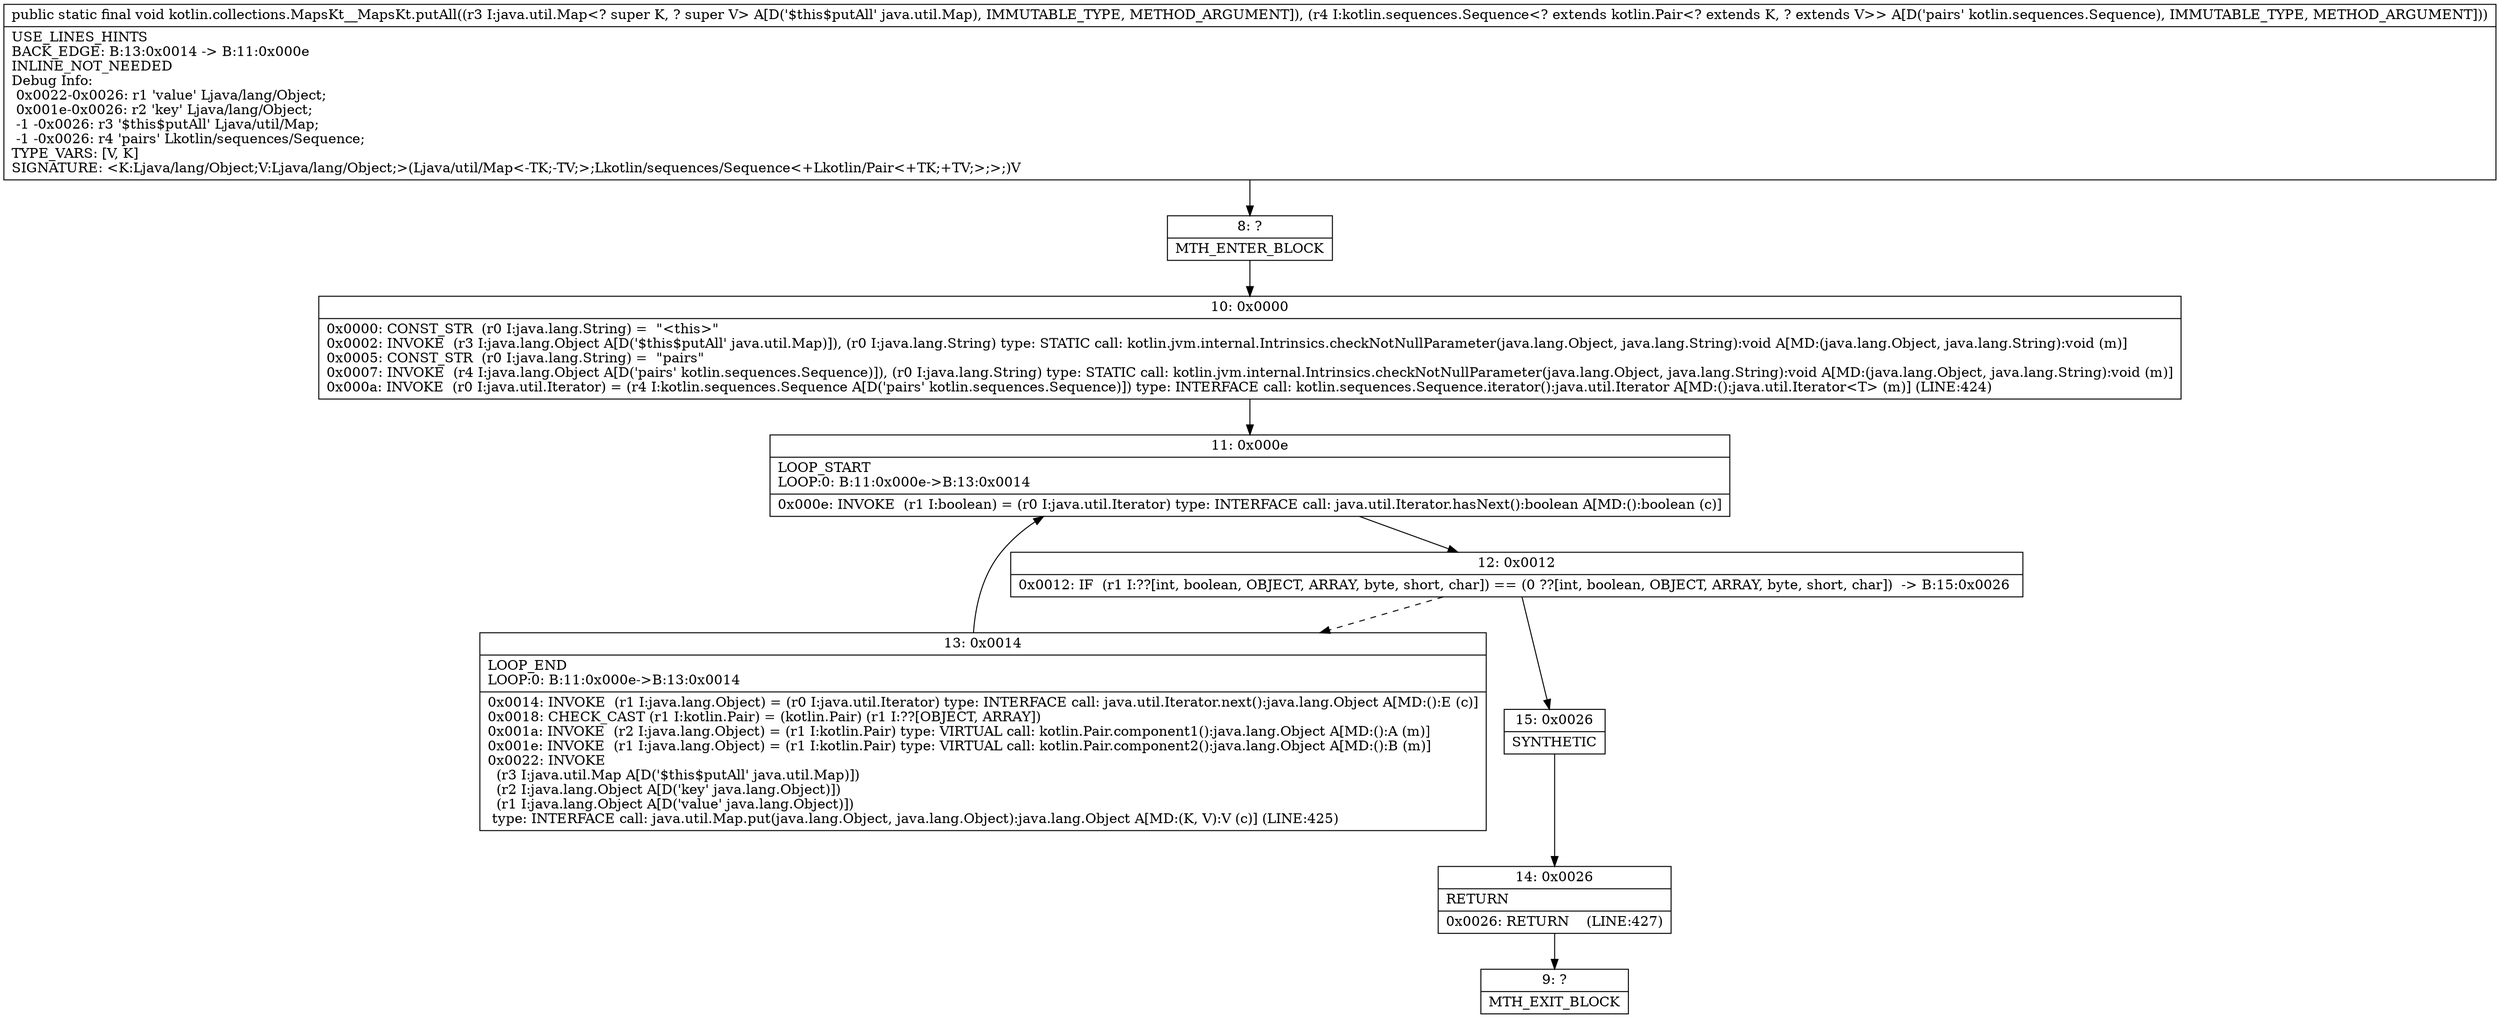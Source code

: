 digraph "CFG forkotlin.collections.MapsKt__MapsKt.putAll(Ljava\/util\/Map;Lkotlin\/sequences\/Sequence;)V" {
Node_8 [shape=record,label="{8\:\ ?|MTH_ENTER_BLOCK\l}"];
Node_10 [shape=record,label="{10\:\ 0x0000|0x0000: CONST_STR  (r0 I:java.lang.String) =  \"\<this\>\" \l0x0002: INVOKE  (r3 I:java.lang.Object A[D('$this$putAll' java.util.Map)]), (r0 I:java.lang.String) type: STATIC call: kotlin.jvm.internal.Intrinsics.checkNotNullParameter(java.lang.Object, java.lang.String):void A[MD:(java.lang.Object, java.lang.String):void (m)]\l0x0005: CONST_STR  (r0 I:java.lang.String) =  \"pairs\" \l0x0007: INVOKE  (r4 I:java.lang.Object A[D('pairs' kotlin.sequences.Sequence)]), (r0 I:java.lang.String) type: STATIC call: kotlin.jvm.internal.Intrinsics.checkNotNullParameter(java.lang.Object, java.lang.String):void A[MD:(java.lang.Object, java.lang.String):void (m)]\l0x000a: INVOKE  (r0 I:java.util.Iterator) = (r4 I:kotlin.sequences.Sequence A[D('pairs' kotlin.sequences.Sequence)]) type: INTERFACE call: kotlin.sequences.Sequence.iterator():java.util.Iterator A[MD:():java.util.Iterator\<T\> (m)] (LINE:424)\l}"];
Node_11 [shape=record,label="{11\:\ 0x000e|LOOP_START\lLOOP:0: B:11:0x000e\-\>B:13:0x0014\l|0x000e: INVOKE  (r1 I:boolean) = (r0 I:java.util.Iterator) type: INTERFACE call: java.util.Iterator.hasNext():boolean A[MD:():boolean (c)]\l}"];
Node_12 [shape=record,label="{12\:\ 0x0012|0x0012: IF  (r1 I:??[int, boolean, OBJECT, ARRAY, byte, short, char]) == (0 ??[int, boolean, OBJECT, ARRAY, byte, short, char])  \-\> B:15:0x0026 \l}"];
Node_13 [shape=record,label="{13\:\ 0x0014|LOOP_END\lLOOP:0: B:11:0x000e\-\>B:13:0x0014\l|0x0014: INVOKE  (r1 I:java.lang.Object) = (r0 I:java.util.Iterator) type: INTERFACE call: java.util.Iterator.next():java.lang.Object A[MD:():E (c)]\l0x0018: CHECK_CAST (r1 I:kotlin.Pair) = (kotlin.Pair) (r1 I:??[OBJECT, ARRAY]) \l0x001a: INVOKE  (r2 I:java.lang.Object) = (r1 I:kotlin.Pair) type: VIRTUAL call: kotlin.Pair.component1():java.lang.Object A[MD:():A (m)]\l0x001e: INVOKE  (r1 I:java.lang.Object) = (r1 I:kotlin.Pair) type: VIRTUAL call: kotlin.Pair.component2():java.lang.Object A[MD:():B (m)]\l0x0022: INVOKE  \l  (r3 I:java.util.Map A[D('$this$putAll' java.util.Map)])\l  (r2 I:java.lang.Object A[D('key' java.lang.Object)])\l  (r1 I:java.lang.Object A[D('value' java.lang.Object)])\l type: INTERFACE call: java.util.Map.put(java.lang.Object, java.lang.Object):java.lang.Object A[MD:(K, V):V (c)] (LINE:425)\l}"];
Node_15 [shape=record,label="{15\:\ 0x0026|SYNTHETIC\l}"];
Node_14 [shape=record,label="{14\:\ 0x0026|RETURN\l|0x0026: RETURN    (LINE:427)\l}"];
Node_9 [shape=record,label="{9\:\ ?|MTH_EXIT_BLOCK\l}"];
MethodNode[shape=record,label="{public static final void kotlin.collections.MapsKt__MapsKt.putAll((r3 I:java.util.Map\<? super K, ? super V\> A[D('$this$putAll' java.util.Map), IMMUTABLE_TYPE, METHOD_ARGUMENT]), (r4 I:kotlin.sequences.Sequence\<? extends kotlin.Pair\<? extends K, ? extends V\>\> A[D('pairs' kotlin.sequences.Sequence), IMMUTABLE_TYPE, METHOD_ARGUMENT]))  | USE_LINES_HINTS\lBACK_EDGE: B:13:0x0014 \-\> B:11:0x000e\lINLINE_NOT_NEEDED\lDebug Info:\l  0x0022\-0x0026: r1 'value' Ljava\/lang\/Object;\l  0x001e\-0x0026: r2 'key' Ljava\/lang\/Object;\l  \-1 \-0x0026: r3 '$this$putAll' Ljava\/util\/Map;\l  \-1 \-0x0026: r4 'pairs' Lkotlin\/sequences\/Sequence;\lTYPE_VARS: [V, K]\lSIGNATURE: \<K:Ljava\/lang\/Object;V:Ljava\/lang\/Object;\>(Ljava\/util\/Map\<\-TK;\-TV;\>;Lkotlin\/sequences\/Sequence\<+Lkotlin\/Pair\<+TK;+TV;\>;\>;)V\l}"];
MethodNode -> Node_8;Node_8 -> Node_10;
Node_10 -> Node_11;
Node_11 -> Node_12;
Node_12 -> Node_13[style=dashed];
Node_12 -> Node_15;
Node_13 -> Node_11;
Node_15 -> Node_14;
Node_14 -> Node_9;
}

